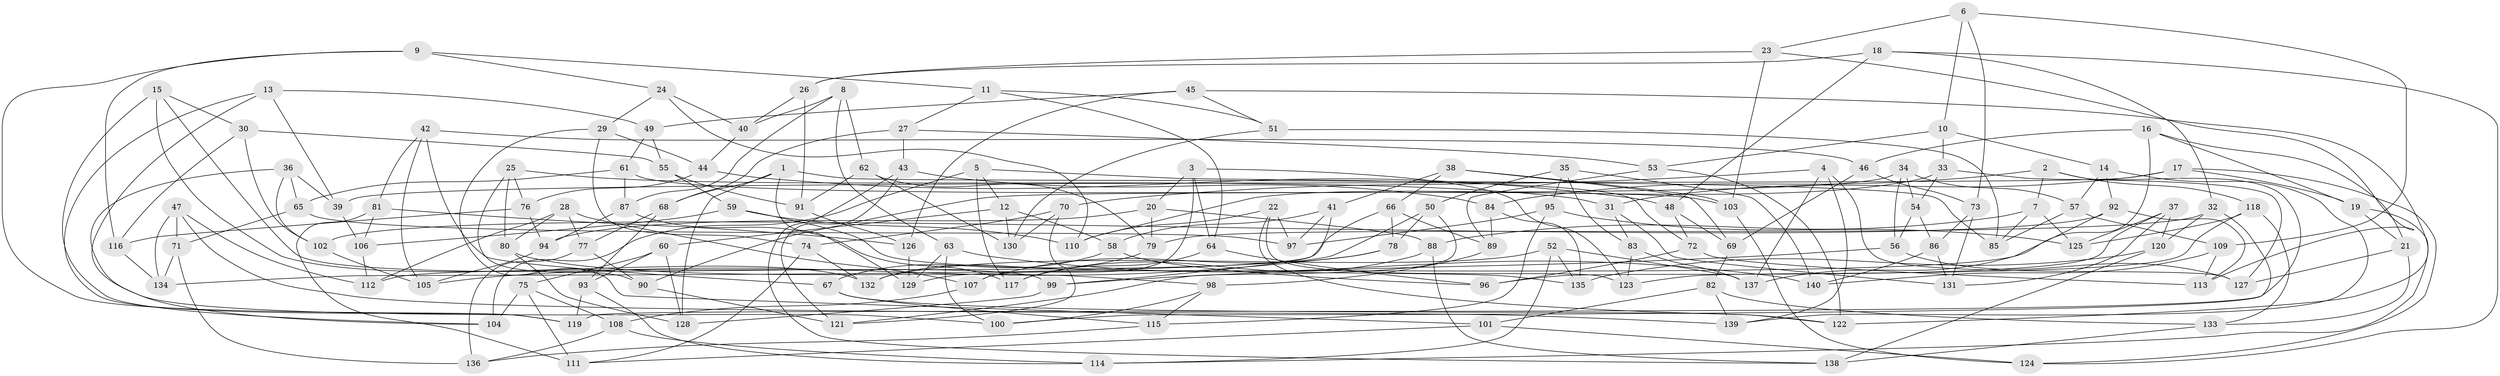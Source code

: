 // Generated by graph-tools (version 1.1) at 2025/03/03/09/25 03:03:00]
// undirected, 140 vertices, 280 edges
graph export_dot {
graph [start="1"]
  node [color=gray90,style=filled];
  1;
  2;
  3;
  4;
  5;
  6;
  7;
  8;
  9;
  10;
  11;
  12;
  13;
  14;
  15;
  16;
  17;
  18;
  19;
  20;
  21;
  22;
  23;
  24;
  25;
  26;
  27;
  28;
  29;
  30;
  31;
  32;
  33;
  34;
  35;
  36;
  37;
  38;
  39;
  40;
  41;
  42;
  43;
  44;
  45;
  46;
  47;
  48;
  49;
  50;
  51;
  52;
  53;
  54;
  55;
  56;
  57;
  58;
  59;
  60;
  61;
  62;
  63;
  64;
  65;
  66;
  67;
  68;
  69;
  70;
  71;
  72;
  73;
  74;
  75;
  76;
  77;
  78;
  79;
  80;
  81;
  82;
  83;
  84;
  85;
  86;
  87;
  88;
  89;
  90;
  91;
  92;
  93;
  94;
  95;
  96;
  97;
  98;
  99;
  100;
  101;
  102;
  103;
  104;
  105;
  106;
  107;
  108;
  109;
  110;
  111;
  112;
  113;
  114;
  115;
  116;
  117;
  118;
  119;
  120;
  121;
  122;
  123;
  124;
  125;
  126;
  127;
  128;
  129;
  130;
  131;
  132;
  133;
  134;
  135;
  136;
  137;
  138;
  139;
  140;
  1 -- 129;
  1 -- 68;
  1 -- 85;
  1 -- 128;
  2 -- 84;
  2 -- 118;
  2 -- 119;
  2 -- 7;
  3 -- 123;
  3 -- 107;
  3 -- 64;
  3 -- 20;
  4 -- 137;
  4 -- 139;
  4 -- 127;
  4 -- 70;
  5 -- 117;
  5 -- 12;
  5 -- 72;
  5 -- 104;
  6 -- 23;
  6 -- 109;
  6 -- 10;
  6 -- 73;
  7 -- 85;
  7 -- 88;
  7 -- 125;
  8 -- 63;
  8 -- 40;
  8 -- 87;
  8 -- 62;
  9 -- 24;
  9 -- 116;
  9 -- 11;
  9 -- 119;
  10 -- 14;
  10 -- 33;
  10 -- 53;
  11 -- 27;
  11 -- 64;
  11 -- 51;
  12 -- 130;
  12 -- 60;
  12 -- 58;
  13 -- 100;
  13 -- 39;
  13 -- 49;
  13 -- 119;
  14 -- 92;
  14 -- 139;
  14 -- 57;
  15 -- 99;
  15 -- 30;
  15 -- 132;
  15 -- 104;
  16 -- 19;
  16 -- 129;
  16 -- 21;
  16 -- 46;
  17 -- 124;
  17 -- 39;
  17 -- 31;
  17 -- 19;
  18 -- 124;
  18 -- 32;
  18 -- 48;
  18 -- 26;
  19 -- 21;
  19 -- 114;
  20 -- 88;
  20 -- 94;
  20 -- 79;
  21 -- 127;
  21 -- 133;
  22 -- 97;
  22 -- 122;
  22 -- 123;
  22 -- 110;
  23 -- 113;
  23 -- 26;
  23 -- 103;
  24 -- 110;
  24 -- 29;
  24 -- 40;
  25 -- 76;
  25 -- 31;
  25 -- 90;
  25 -- 80;
  26 -- 91;
  26 -- 40;
  27 -- 68;
  27 -- 43;
  27 -- 53;
  28 -- 77;
  28 -- 107;
  28 -- 80;
  28 -- 112;
  29 -- 101;
  29 -- 74;
  29 -- 44;
  30 -- 102;
  30 -- 116;
  30 -- 55;
  31 -- 83;
  31 -- 131;
  32 -- 120;
  32 -- 79;
  32 -- 100;
  33 -- 127;
  33 -- 110;
  33 -- 54;
  34 -- 57;
  34 -- 56;
  34 -- 54;
  34 -- 90;
  35 -- 95;
  35 -- 50;
  35 -- 140;
  35 -- 83;
  36 -- 65;
  36 -- 104;
  36 -- 39;
  36 -- 102;
  37 -- 120;
  37 -- 131;
  37 -- 125;
  37 -- 96;
  38 -- 41;
  38 -- 69;
  38 -- 66;
  38 -- 103;
  39 -- 106;
  40 -- 44;
  41 -- 99;
  41 -- 58;
  41 -- 97;
  42 -- 81;
  42 -- 67;
  42 -- 105;
  42 -- 46;
  43 -- 121;
  43 -- 138;
  43 -- 84;
  44 -- 48;
  44 -- 76;
  45 -- 126;
  45 -- 51;
  45 -- 49;
  45 -- 122;
  46 -- 73;
  46 -- 69;
  47 -- 71;
  47 -- 112;
  47 -- 134;
  47 -- 139;
  48 -- 69;
  48 -- 72;
  49 -- 61;
  49 -- 55;
  50 -- 78;
  50 -- 112;
  50 -- 121;
  51 -- 85;
  51 -- 130;
  52 -- 114;
  52 -- 135;
  52 -- 132;
  52 -- 137;
  53 -- 122;
  53 -- 89;
  54 -- 56;
  54 -- 86;
  55 -- 91;
  55 -- 59;
  56 -- 99;
  56 -- 127;
  57 -- 85;
  57 -- 109;
  58 -- 67;
  58 -- 96;
  59 -- 135;
  59 -- 106;
  59 -- 110;
  60 -- 75;
  60 -- 128;
  60 -- 93;
  61 -- 103;
  61 -- 87;
  61 -- 65;
  62 -- 91;
  62 -- 79;
  62 -- 130;
  63 -- 129;
  63 -- 100;
  63 -- 140;
  64 -- 117;
  64 -- 96;
  65 -- 97;
  65 -- 71;
  66 -- 78;
  66 -- 89;
  66 -- 134;
  67 -- 122;
  67 -- 115;
  68 -- 77;
  68 -- 93;
  69 -- 82;
  70 -- 74;
  70 -- 130;
  70 -- 121;
  71 -- 136;
  71 -- 134;
  72 -- 113;
  72 -- 96;
  73 -- 86;
  73 -- 131;
  74 -- 111;
  74 -- 132;
  75 -- 111;
  75 -- 104;
  75 -- 108;
  76 -- 116;
  76 -- 94;
  77 -- 136;
  77 -- 90;
  78 -- 105;
  78 -- 107;
  79 -- 132;
  80 -- 128;
  80 -- 98;
  81 -- 111;
  81 -- 106;
  81 -- 126;
  82 -- 101;
  82 -- 139;
  82 -- 133;
  83 -- 123;
  83 -- 137;
  84 -- 135;
  84 -- 89;
  86 -- 131;
  86 -- 140;
  87 -- 117;
  87 -- 94;
  88 -- 138;
  88 -- 117;
  89 -- 98;
  90 -- 121;
  91 -- 126;
  92 -- 102;
  92 -- 113;
  92 -- 137;
  93 -- 114;
  93 -- 119;
  94 -- 105;
  95 -- 125;
  95 -- 97;
  95 -- 115;
  98 -- 100;
  98 -- 115;
  99 -- 128;
  101 -- 111;
  101 -- 124;
  102 -- 105;
  103 -- 124;
  106 -- 112;
  107 -- 108;
  108 -- 136;
  108 -- 114;
  109 -- 140;
  109 -- 113;
  115 -- 136;
  116 -- 134;
  118 -- 133;
  118 -- 125;
  118 -- 123;
  120 -- 135;
  120 -- 138;
  126 -- 129;
  133 -- 138;
}
